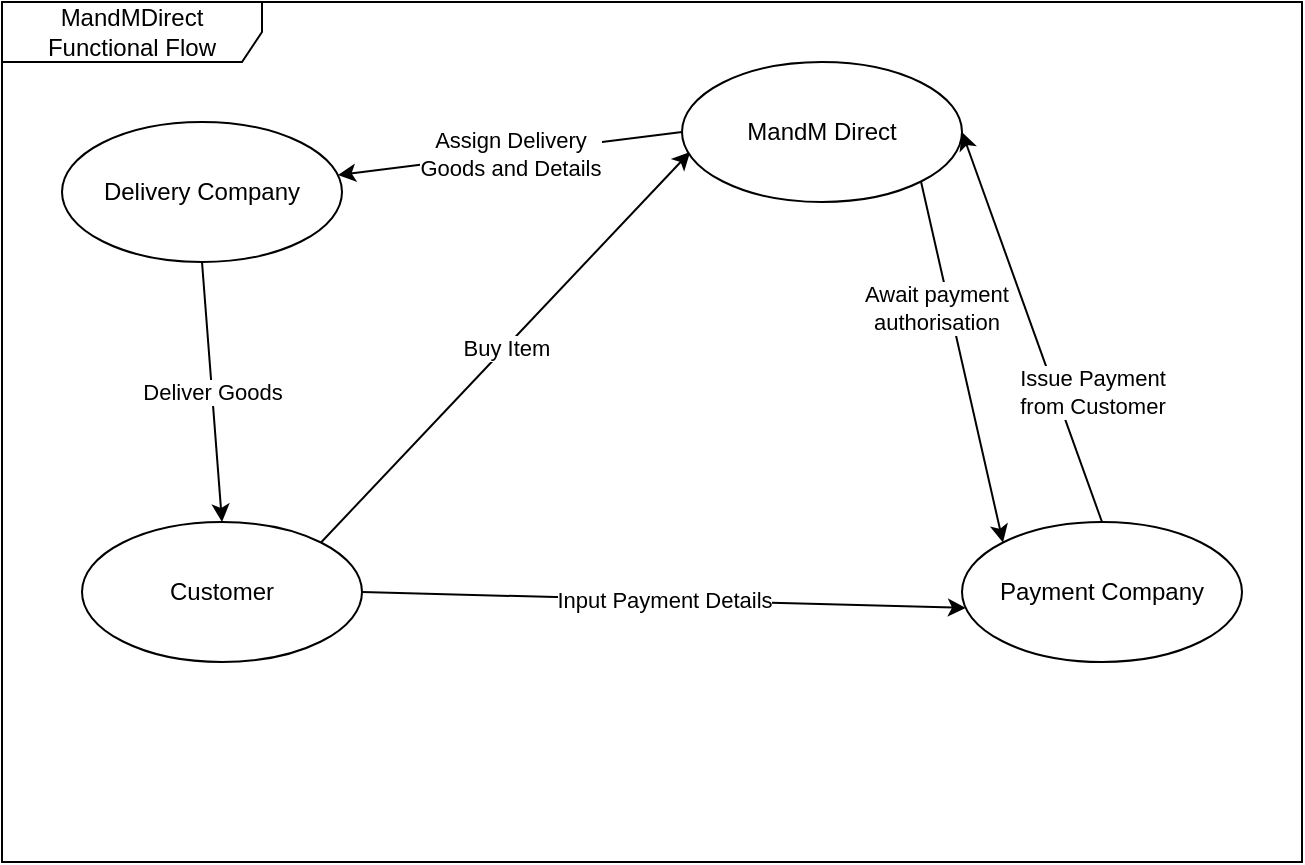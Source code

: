 <mxfile version="15.4.3" type="github">
  <diagram id="p2q9YtW9ZhbQxPiLJNjh" name="Page-1">
    <mxGraphModel dx="1422" dy="882" grid="1" gridSize="10" guides="1" tooltips="1" connect="1" arrows="1" fold="1" page="1" pageScale="1" pageWidth="827" pageHeight="1169" math="0" shadow="0">
      <root>
        <mxCell id="0" />
        <mxCell id="1" parent="0" />
        <mxCell id="_p9DGE9gg8uyNRXukZC8-1" value="MandMDirect Functional Flow" style="shape=umlFrame;whiteSpace=wrap;html=1;width=130;height=30;" vertex="1" parent="1">
          <mxGeometry x="90" y="120" width="650" height="430" as="geometry" />
        </mxCell>
        <mxCell id="_p9DGE9gg8uyNRXukZC8-7" value="Buy Item" style="edgeStyle=none;rounded=0;orthogonalLoop=1;jettySize=auto;html=1;exitX=1;exitY=0;exitDx=0;exitDy=0;entryX=0.029;entryY=0.643;entryDx=0;entryDy=0;entryPerimeter=0;" edge="1" parent="1" source="_p9DGE9gg8uyNRXukZC8-2" target="_p9DGE9gg8uyNRXukZC8-5">
          <mxGeometry relative="1" as="geometry" />
        </mxCell>
        <mxCell id="_p9DGE9gg8uyNRXukZC8-2" value="Customer" style="ellipse;whiteSpace=wrap;html=1;" vertex="1" parent="1">
          <mxGeometry x="130" y="380" width="140" height="70" as="geometry" />
        </mxCell>
        <mxCell id="_p9DGE9gg8uyNRXukZC8-9" value="Input Payment Details" style="edgeStyle=none;rounded=0;orthogonalLoop=1;jettySize=auto;html=1;exitX=1;exitY=0.5;exitDx=0;exitDy=0;entryX=0.014;entryY=0.614;entryDx=0;entryDy=0;entryPerimeter=0;" edge="1" parent="1" source="_p9DGE9gg8uyNRXukZC8-2" target="_p9DGE9gg8uyNRXukZC8-3">
          <mxGeometry relative="1" as="geometry" />
        </mxCell>
        <mxCell id="_p9DGE9gg8uyNRXukZC8-10" value="Issue Payment &lt;br&gt;from Customer" style="edgeStyle=none;rounded=0;orthogonalLoop=1;jettySize=auto;html=1;exitX=0.5;exitY=0;exitDx=0;exitDy=0;entryX=1;entryY=0.5;entryDx=0;entryDy=0;" edge="1" parent="1" source="_p9DGE9gg8uyNRXukZC8-3" target="_p9DGE9gg8uyNRXukZC8-5">
          <mxGeometry x="-0.395" y="-17" relative="1" as="geometry">
            <mxPoint as="offset" />
          </mxGeometry>
        </mxCell>
        <mxCell id="_p9DGE9gg8uyNRXukZC8-3" value="Payment Company" style="ellipse;whiteSpace=wrap;html=1;" vertex="1" parent="1">
          <mxGeometry x="570" y="380" width="140" height="70" as="geometry" />
        </mxCell>
        <mxCell id="_p9DGE9gg8uyNRXukZC8-12" value="Deliver Goods" style="edgeStyle=none;rounded=0;orthogonalLoop=1;jettySize=auto;html=1;exitX=0.5;exitY=1;exitDx=0;exitDy=0;entryX=0.5;entryY=0;entryDx=0;entryDy=0;" edge="1" parent="1" source="_p9DGE9gg8uyNRXukZC8-4" target="_p9DGE9gg8uyNRXukZC8-2">
          <mxGeometry relative="1" as="geometry" />
        </mxCell>
        <mxCell id="_p9DGE9gg8uyNRXukZC8-4" value="Delivery Company" style="ellipse;whiteSpace=wrap;html=1;" vertex="1" parent="1">
          <mxGeometry x="120" y="180" width="140" height="70" as="geometry" />
        </mxCell>
        <mxCell id="_p9DGE9gg8uyNRXukZC8-8" value="Await payment &lt;br&gt;authorisation" style="edgeStyle=none;rounded=0;orthogonalLoop=1;jettySize=auto;html=1;exitX=1;exitY=1;exitDx=0;exitDy=0;entryX=0;entryY=0;entryDx=0;entryDy=0;" edge="1" parent="1" source="_p9DGE9gg8uyNRXukZC8-5" target="_p9DGE9gg8uyNRXukZC8-3">
          <mxGeometry x="-0.313" y="-7" relative="1" as="geometry">
            <mxPoint as="offset" />
          </mxGeometry>
        </mxCell>
        <mxCell id="_p9DGE9gg8uyNRXukZC8-11" value="Assign Delivery &lt;br&gt;Goods and Details" style="edgeStyle=none;rounded=0;orthogonalLoop=1;jettySize=auto;html=1;exitX=0;exitY=0.5;exitDx=0;exitDy=0;" edge="1" parent="1" source="_p9DGE9gg8uyNRXukZC8-5" target="_p9DGE9gg8uyNRXukZC8-4">
          <mxGeometry relative="1" as="geometry" />
        </mxCell>
        <mxCell id="_p9DGE9gg8uyNRXukZC8-5" value="MandM Direct" style="ellipse;whiteSpace=wrap;html=1;" vertex="1" parent="1">
          <mxGeometry x="430" y="150" width="140" height="70" as="geometry" />
        </mxCell>
      </root>
    </mxGraphModel>
  </diagram>
</mxfile>
